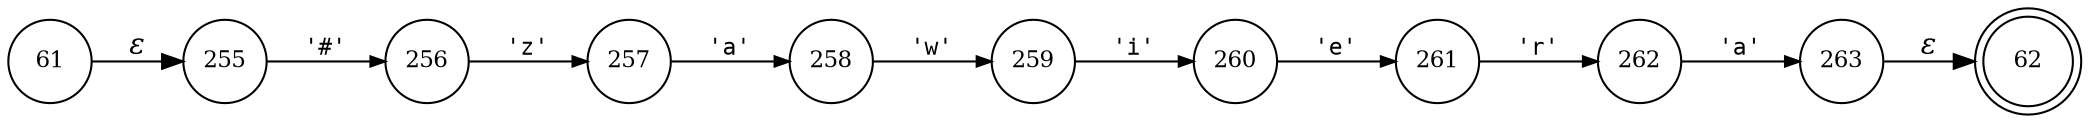 digraph ATN {
rankdir=LR;
s62[fontsize=11, label="62", shape=doublecircle, fixedsize=true, width=.6];
s256[fontsize=11,label="256", shape=circle, fixedsize=true, width=.55, peripheries=1];
s257[fontsize=11,label="257", shape=circle, fixedsize=true, width=.55, peripheries=1];
s258[fontsize=11,label="258", shape=circle, fixedsize=true, width=.55, peripheries=1];
s259[fontsize=11,label="259", shape=circle, fixedsize=true, width=.55, peripheries=1];
s260[fontsize=11,label="260", shape=circle, fixedsize=true, width=.55, peripheries=1];
s261[fontsize=11,label="261", shape=circle, fixedsize=true, width=.55, peripheries=1];
s262[fontsize=11,label="262", shape=circle, fixedsize=true, width=.55, peripheries=1];
s263[fontsize=11,label="263", shape=circle, fixedsize=true, width=.55, peripheries=1];
s61[fontsize=11,label="61", shape=circle, fixedsize=true, width=.55, peripheries=1];
s255[fontsize=11,label="255", shape=circle, fixedsize=true, width=.55, peripheries=1];
s61 -> s255 [fontname="Times-Italic", label="&epsilon;"];
s255 -> s256 [fontsize=11, fontname="Courier", arrowsize=.7, label = "'#'", arrowhead = normal];
s256 -> s257 [fontsize=11, fontname="Courier", arrowsize=.7, label = "'z'", arrowhead = normal];
s257 -> s258 [fontsize=11, fontname="Courier", arrowsize=.7, label = "'a'", arrowhead = normal];
s258 -> s259 [fontsize=11, fontname="Courier", arrowsize=.7, label = "'w'", arrowhead = normal];
s259 -> s260 [fontsize=11, fontname="Courier", arrowsize=.7, label = "'i'", arrowhead = normal];
s260 -> s261 [fontsize=11, fontname="Courier", arrowsize=.7, label = "'e'", arrowhead = normal];
s261 -> s262 [fontsize=11, fontname="Courier", arrowsize=.7, label = "'r'", arrowhead = normal];
s262 -> s263 [fontsize=11, fontname="Courier", arrowsize=.7, label = "'a'", arrowhead = normal];
s263 -> s62 [fontname="Times-Italic", label="&epsilon;"];
}